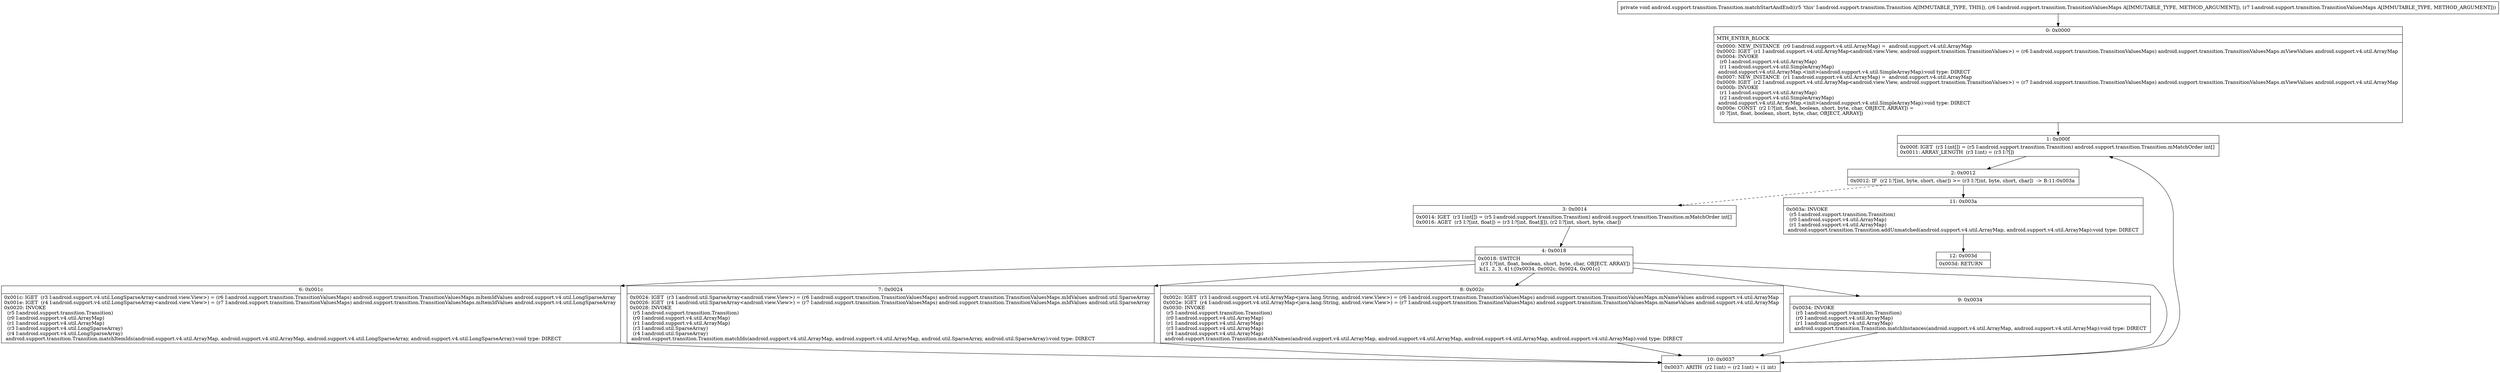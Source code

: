 digraph "CFG forandroid.support.transition.Transition.matchStartAndEnd(Landroid\/support\/transition\/TransitionValuesMaps;Landroid\/support\/transition\/TransitionValuesMaps;)V" {
Node_0 [shape=record,label="{0\:\ 0x0000|MTH_ENTER_BLOCK\l|0x0000: NEW_INSTANCE  (r0 I:android.support.v4.util.ArrayMap) =  android.support.v4.util.ArrayMap \l0x0002: IGET  (r1 I:android.support.v4.util.ArrayMap\<android.view.View, android.support.transition.TransitionValues\>) = (r6 I:android.support.transition.TransitionValuesMaps) android.support.transition.TransitionValuesMaps.mViewValues android.support.v4.util.ArrayMap \l0x0004: INVOKE  \l  (r0 I:android.support.v4.util.ArrayMap)\l  (r1 I:android.support.v4.util.SimpleArrayMap)\l android.support.v4.util.ArrayMap.\<init\>(android.support.v4.util.SimpleArrayMap):void type: DIRECT \l0x0007: NEW_INSTANCE  (r1 I:android.support.v4.util.ArrayMap) =  android.support.v4.util.ArrayMap \l0x0009: IGET  (r2 I:android.support.v4.util.ArrayMap\<android.view.View, android.support.transition.TransitionValues\>) = (r7 I:android.support.transition.TransitionValuesMaps) android.support.transition.TransitionValuesMaps.mViewValues android.support.v4.util.ArrayMap \l0x000b: INVOKE  \l  (r1 I:android.support.v4.util.ArrayMap)\l  (r2 I:android.support.v4.util.SimpleArrayMap)\l android.support.v4.util.ArrayMap.\<init\>(android.support.v4.util.SimpleArrayMap):void type: DIRECT \l0x000e: CONST  (r2 I:?[int, float, boolean, short, byte, char, OBJECT, ARRAY]) = \l  (0 ?[int, float, boolean, short, byte, char, OBJECT, ARRAY])\l \l}"];
Node_1 [shape=record,label="{1\:\ 0x000f|0x000f: IGET  (r3 I:int[]) = (r5 I:android.support.transition.Transition) android.support.transition.Transition.mMatchOrder int[] \l0x0011: ARRAY_LENGTH  (r3 I:int) = (r3 I:?[]) \l}"];
Node_2 [shape=record,label="{2\:\ 0x0012|0x0012: IF  (r2 I:?[int, byte, short, char]) \>= (r3 I:?[int, byte, short, char])  \-\> B:11:0x003a \l}"];
Node_3 [shape=record,label="{3\:\ 0x0014|0x0014: IGET  (r3 I:int[]) = (r5 I:android.support.transition.Transition) android.support.transition.Transition.mMatchOrder int[] \l0x0016: AGET  (r3 I:?[int, float]) = (r3 I:?[int, float][]), (r2 I:?[int, short, byte, char]) \l}"];
Node_4 [shape=record,label="{4\:\ 0x0018|0x0018: SWITCH  \l  (r3 I:?[int, float, boolean, short, byte, char, OBJECT, ARRAY])\l k:[1, 2, 3, 4] t:[0x0034, 0x002c, 0x0024, 0x001c] \l}"];
Node_6 [shape=record,label="{6\:\ 0x001c|0x001c: IGET  (r3 I:android.support.v4.util.LongSparseArray\<android.view.View\>) = (r6 I:android.support.transition.TransitionValuesMaps) android.support.transition.TransitionValuesMaps.mItemIdValues android.support.v4.util.LongSparseArray \l0x001e: IGET  (r4 I:android.support.v4.util.LongSparseArray\<android.view.View\>) = (r7 I:android.support.transition.TransitionValuesMaps) android.support.transition.TransitionValuesMaps.mItemIdValues android.support.v4.util.LongSparseArray \l0x0020: INVOKE  \l  (r5 I:android.support.transition.Transition)\l  (r0 I:android.support.v4.util.ArrayMap)\l  (r1 I:android.support.v4.util.ArrayMap)\l  (r3 I:android.support.v4.util.LongSparseArray)\l  (r4 I:android.support.v4.util.LongSparseArray)\l android.support.transition.Transition.matchItemIds(android.support.v4.util.ArrayMap, android.support.v4.util.ArrayMap, android.support.v4.util.LongSparseArray, android.support.v4.util.LongSparseArray):void type: DIRECT \l}"];
Node_7 [shape=record,label="{7\:\ 0x0024|0x0024: IGET  (r3 I:android.util.SparseArray\<android.view.View\>) = (r6 I:android.support.transition.TransitionValuesMaps) android.support.transition.TransitionValuesMaps.mIdValues android.util.SparseArray \l0x0026: IGET  (r4 I:android.util.SparseArray\<android.view.View\>) = (r7 I:android.support.transition.TransitionValuesMaps) android.support.transition.TransitionValuesMaps.mIdValues android.util.SparseArray \l0x0028: INVOKE  \l  (r5 I:android.support.transition.Transition)\l  (r0 I:android.support.v4.util.ArrayMap)\l  (r1 I:android.support.v4.util.ArrayMap)\l  (r3 I:android.util.SparseArray)\l  (r4 I:android.util.SparseArray)\l android.support.transition.Transition.matchIds(android.support.v4.util.ArrayMap, android.support.v4.util.ArrayMap, android.util.SparseArray, android.util.SparseArray):void type: DIRECT \l}"];
Node_8 [shape=record,label="{8\:\ 0x002c|0x002c: IGET  (r3 I:android.support.v4.util.ArrayMap\<java.lang.String, android.view.View\>) = (r6 I:android.support.transition.TransitionValuesMaps) android.support.transition.TransitionValuesMaps.mNameValues android.support.v4.util.ArrayMap \l0x002e: IGET  (r4 I:android.support.v4.util.ArrayMap\<java.lang.String, android.view.View\>) = (r7 I:android.support.transition.TransitionValuesMaps) android.support.transition.TransitionValuesMaps.mNameValues android.support.v4.util.ArrayMap \l0x0030: INVOKE  \l  (r5 I:android.support.transition.Transition)\l  (r0 I:android.support.v4.util.ArrayMap)\l  (r1 I:android.support.v4.util.ArrayMap)\l  (r3 I:android.support.v4.util.ArrayMap)\l  (r4 I:android.support.v4.util.ArrayMap)\l android.support.transition.Transition.matchNames(android.support.v4.util.ArrayMap, android.support.v4.util.ArrayMap, android.support.v4.util.ArrayMap, android.support.v4.util.ArrayMap):void type: DIRECT \l}"];
Node_9 [shape=record,label="{9\:\ 0x0034|0x0034: INVOKE  \l  (r5 I:android.support.transition.Transition)\l  (r0 I:android.support.v4.util.ArrayMap)\l  (r1 I:android.support.v4.util.ArrayMap)\l android.support.transition.Transition.matchInstances(android.support.v4.util.ArrayMap, android.support.v4.util.ArrayMap):void type: DIRECT \l}"];
Node_10 [shape=record,label="{10\:\ 0x0037|0x0037: ARITH  (r2 I:int) = (r2 I:int) + (1 int) \l}"];
Node_11 [shape=record,label="{11\:\ 0x003a|0x003a: INVOKE  \l  (r5 I:android.support.transition.Transition)\l  (r0 I:android.support.v4.util.ArrayMap)\l  (r1 I:android.support.v4.util.ArrayMap)\l android.support.transition.Transition.addUnmatched(android.support.v4.util.ArrayMap, android.support.v4.util.ArrayMap):void type: DIRECT \l}"];
Node_12 [shape=record,label="{12\:\ 0x003d|0x003d: RETURN   \l}"];
MethodNode[shape=record,label="{private void android.support.transition.Transition.matchStartAndEnd((r5 'this' I:android.support.transition.Transition A[IMMUTABLE_TYPE, THIS]), (r6 I:android.support.transition.TransitionValuesMaps A[IMMUTABLE_TYPE, METHOD_ARGUMENT]), (r7 I:android.support.transition.TransitionValuesMaps A[IMMUTABLE_TYPE, METHOD_ARGUMENT])) }"];
MethodNode -> Node_0;
Node_0 -> Node_1;
Node_1 -> Node_2;
Node_2 -> Node_3[style=dashed];
Node_2 -> Node_11;
Node_3 -> Node_4;
Node_4 -> Node_6;
Node_4 -> Node_7;
Node_4 -> Node_8;
Node_4 -> Node_9;
Node_4 -> Node_10;
Node_6 -> Node_10;
Node_7 -> Node_10;
Node_8 -> Node_10;
Node_9 -> Node_10;
Node_10 -> Node_1;
Node_11 -> Node_12;
}


